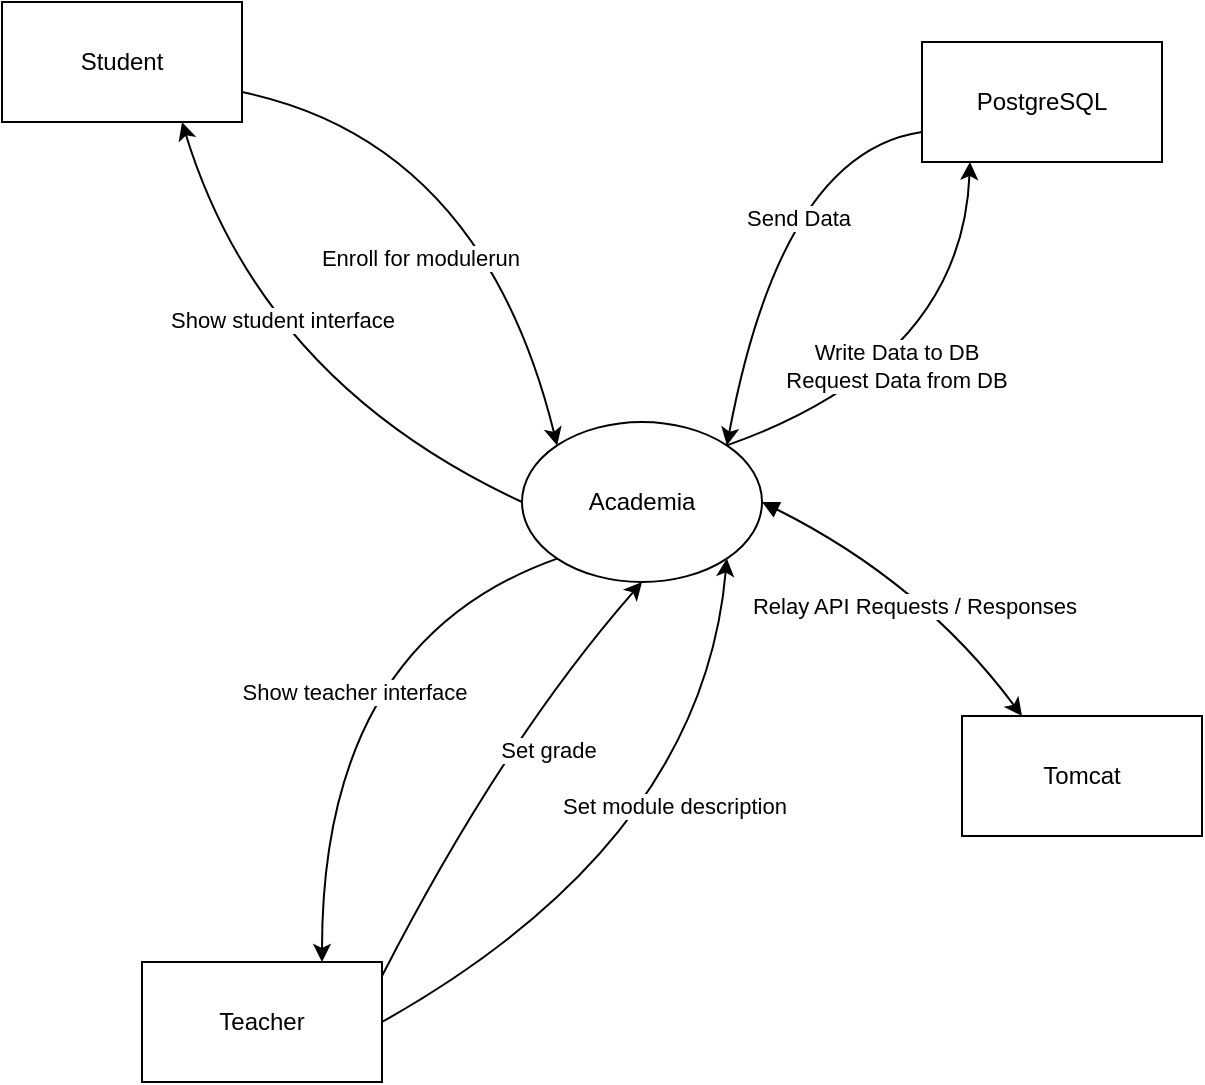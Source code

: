 <mxfile version="17.2.4" type="device"><diagram id="iuJphdSZx1Jmefh4MqGp" name="Page-1"><mxGraphModel dx="1422" dy="766" grid="1" gridSize="10" guides="1" tooltips="1" connect="1" arrows="1" fold="1" page="1" pageScale="1" pageWidth="827" pageHeight="1169" math="0" shadow="0"><root><mxCell id="0"/><mxCell id="1" parent="0"/><mxCell id="AHAOxyoVb803k4RjgoSb-1" value="Academia" style="ellipse;whiteSpace=wrap;html=1;" parent="1" vertex="1"><mxGeometry x="380" y="340" width="120" height="80" as="geometry"/></mxCell><mxCell id="AHAOxyoVb803k4RjgoSb-3" value="PostgreSQL" style="rounded=0;whiteSpace=wrap;html=1;" parent="1" vertex="1"><mxGeometry x="580" y="150" width="120" height="60" as="geometry"/></mxCell><mxCell id="AHAOxyoVb803k4RjgoSb-9" value="" style="curved=1;endArrow=classic;html=1;rounded=0;exitX=1;exitY=0;exitDx=0;exitDy=0;entryX=0.2;entryY=1;entryDx=0;entryDy=0;entryPerimeter=0;" parent="1" source="AHAOxyoVb803k4RjgoSb-1" target="AHAOxyoVb803k4RjgoSb-3" edge="1"><mxGeometry width="50" height="50" relative="1" as="geometry"><mxPoint x="560" y="340" as="sourcePoint"/><mxPoint x="610" y="290" as="targetPoint"/><Array as="points"><mxPoint x="600" y="310"/></Array></mxGeometry></mxCell><mxCell id="AHAOxyoVb803k4RjgoSb-10" value="Write Data to DB&lt;br&gt;Request Data from DB" style="edgeLabel;html=1;align=center;verticalAlign=middle;resizable=0;points=[];" parent="AHAOxyoVb803k4RjgoSb-9" vertex="1" connectable="0"><mxGeometry x="-0.186" y="10" relative="1" as="geometry"><mxPoint x="1" as="offset"/></mxGeometry></mxCell><mxCell id="AHAOxyoVb803k4RjgoSb-11" value="" style="curved=1;endArrow=classic;html=1;rounded=0;exitX=0;exitY=0.75;exitDx=0;exitDy=0;entryX=1;entryY=0;entryDx=0;entryDy=0;" parent="1" source="AHAOxyoVb803k4RjgoSb-3" target="AHAOxyoVb803k4RjgoSb-1" edge="1"><mxGeometry width="50" height="50" relative="1" as="geometry"><mxPoint x="460" y="205" as="sourcePoint"/><mxPoint x="510" y="155" as="targetPoint"/><Array as="points"><mxPoint x="510" y="205"/></Array></mxGeometry></mxCell><mxCell id="AHAOxyoVb803k4RjgoSb-12" value="Send Data" style="edgeLabel;html=1;align=center;verticalAlign=middle;resizable=0;points=[];" parent="AHAOxyoVb803k4RjgoSb-11" vertex="1" connectable="0"><mxGeometry x="-0.076" y="14" relative="1" as="geometry"><mxPoint as="offset"/></mxGeometry></mxCell><mxCell id="AHAOxyoVb803k4RjgoSb-13" value="Tomcat" style="rounded=0;whiteSpace=wrap;html=1;" parent="1" vertex="1"><mxGeometry x="600" y="487" width="120" height="60" as="geometry"/></mxCell><mxCell id="8tgtFt6xjCyjXc4Hqtm8-1" value="Student" style="rounded=0;whiteSpace=wrap;html=1;" vertex="1" parent="1"><mxGeometry x="120" y="130" width="120" height="60" as="geometry"/></mxCell><mxCell id="8tgtFt6xjCyjXc4Hqtm8-2" value="" style="curved=1;endArrow=classic;html=1;rounded=0;entryX=0.75;entryY=1;entryDx=0;entryDy=0;exitX=0;exitY=0.5;exitDx=0;exitDy=0;" edge="1" parent="1" target="8tgtFt6xjCyjXc4Hqtm8-1" source="AHAOxyoVb803k4RjgoSb-1"><mxGeometry width="50" height="50" relative="1" as="geometry"><mxPoint x="374" y="360" as="sourcePoint"/><mxPoint x="260" y="190" as="targetPoint"/><Array as="points"><mxPoint x="250" y="320"/></Array></mxGeometry></mxCell><mxCell id="8tgtFt6xjCyjXc4Hqtm8-3" value="Show student interface" style="edgeLabel;html=1;align=center;verticalAlign=middle;resizable=0;points=[];" vertex="1" connectable="0" parent="8tgtFt6xjCyjXc4Hqtm8-2"><mxGeometry x="0.227" y="-19" relative="1" as="geometry"><mxPoint y="1" as="offset"/></mxGeometry></mxCell><mxCell id="8tgtFt6xjCyjXc4Hqtm8-4" value="" style="curved=1;endArrow=classic;html=1;rounded=0;exitX=1;exitY=0.75;exitDx=0;exitDy=0;entryX=0;entryY=0;entryDx=0;entryDy=0;" edge="1" parent="1" source="8tgtFt6xjCyjXc4Hqtm8-1" target="AHAOxyoVb803k4RjgoSb-1"><mxGeometry width="50" height="50" relative="1" as="geometry"><mxPoint x="340" y="180" as="sourcePoint"/><mxPoint x="391.574" y="331.716" as="targetPoint"/><Array as="points"><mxPoint x="360" y="200"/></Array></mxGeometry></mxCell><mxCell id="8tgtFt6xjCyjXc4Hqtm8-5" value="Enroll for modulerun" style="edgeLabel;html=1;align=center;verticalAlign=middle;resizable=0;points=[];" vertex="1" connectable="0" parent="8tgtFt6xjCyjXc4Hqtm8-4"><mxGeometry x="0.134" y="-30" relative="1" as="geometry"><mxPoint x="-11" y="16" as="offset"/></mxGeometry></mxCell><mxCell id="8tgtFt6xjCyjXc4Hqtm8-6" value="" style="curved=1;endArrow=classic;html=1;rounded=0;exitX=1;exitY=0.5;exitDx=0;exitDy=0;entryX=0.25;entryY=0;entryDx=0;entryDy=0;startArrow=block;startFill=1;" edge="1" parent="1" source="AHAOxyoVb803k4RjgoSb-1" target="AHAOxyoVb803k4RjgoSb-13"><mxGeometry width="50" height="50" relative="1" as="geometry"><mxPoint x="480" y="500" as="sourcePoint"/><mxPoint x="530" y="450" as="targetPoint"/><Array as="points"><mxPoint x="580" y="420"/></Array></mxGeometry></mxCell><mxCell id="8tgtFt6xjCyjXc4Hqtm8-7" value="Relay API Requests / Responses" style="edgeLabel;html=1;align=center;verticalAlign=middle;resizable=0;points=[];" vertex="1" connectable="0" parent="1"><mxGeometry x="450" y="460" as="geometry"><mxPoint x="126" y="-28" as="offset"/></mxGeometry></mxCell><mxCell id="8tgtFt6xjCyjXc4Hqtm8-8" value="Teacher" style="rounded=0;whiteSpace=wrap;html=1;" vertex="1" parent="1"><mxGeometry x="190" y="610" width="120" height="60" as="geometry"/></mxCell><mxCell id="8tgtFt6xjCyjXc4Hqtm8-9" value="" style="curved=1;endArrow=classic;html=1;rounded=0;exitX=1;exitY=0.5;exitDx=0;exitDy=0;entryX=1;entryY=1;entryDx=0;entryDy=0;" edge="1" parent="1" source="8tgtFt6xjCyjXc4Hqtm8-8" target="AHAOxyoVb803k4RjgoSb-1"><mxGeometry width="50" height="50" relative="1" as="geometry"><mxPoint x="290" y="610" as="sourcePoint"/><mxPoint x="340" y="560" as="targetPoint"/><Array as="points"><mxPoint x="470" y="550"/></Array></mxGeometry></mxCell><mxCell id="8tgtFt6xjCyjXc4Hqtm8-10" value="Set module description" style="edgeLabel;html=1;align=center;verticalAlign=middle;resizable=0;points=[];" vertex="1" connectable="0" parent="8tgtFt6xjCyjXc4Hqtm8-9"><mxGeometry x="0.227" y="16" relative="1" as="geometry"><mxPoint as="offset"/></mxGeometry></mxCell><mxCell id="8tgtFt6xjCyjXc4Hqtm8-11" value="" style="curved=1;endArrow=classic;html=1;rounded=0;exitX=1;exitY=0.117;exitDx=0;exitDy=0;exitPerimeter=0;entryX=0.5;entryY=1;entryDx=0;entryDy=0;" edge="1" parent="1" source="8tgtFt6xjCyjXc4Hqtm8-8" target="AHAOxyoVb803k4RjgoSb-1"><mxGeometry width="50" height="50" relative="1" as="geometry"><mxPoint x="250" y="510" as="sourcePoint"/><mxPoint x="300" y="460" as="targetPoint"/><Array as="points"><mxPoint x="370" y="500"/></Array></mxGeometry></mxCell><mxCell id="8tgtFt6xjCyjXc4Hqtm8-12" value="Set grade" style="edgeLabel;html=1;align=center;verticalAlign=middle;resizable=0;points=[];" vertex="1" connectable="0" parent="8tgtFt6xjCyjXc4Hqtm8-11"><mxGeometry x="0.197" y="-19" relative="1" as="geometry"><mxPoint x="1" as="offset"/></mxGeometry></mxCell><mxCell id="8tgtFt6xjCyjXc4Hqtm8-13" value="" style="curved=1;endArrow=classic;html=1;rounded=0;exitX=0;exitY=1;exitDx=0;exitDy=0;entryX=0.75;entryY=0;entryDx=0;entryDy=0;" edge="1" parent="1" source="AHAOxyoVb803k4RjgoSb-1" target="8tgtFt6xjCyjXc4Hqtm8-8"><mxGeometry width="50" height="50" relative="1" as="geometry"><mxPoint x="160" y="430" as="sourcePoint"/><mxPoint x="210" y="380" as="targetPoint"/><Array as="points"><mxPoint x="280" y="450"/></Array></mxGeometry></mxCell><mxCell id="8tgtFt6xjCyjXc4Hqtm8-14" value="Show teacher interface" style="edgeLabel;html=1;align=center;verticalAlign=middle;resizable=0;points=[];" vertex="1" connectable="0" parent="8tgtFt6xjCyjXc4Hqtm8-13"><mxGeometry x="-0.167" y="28" relative="1" as="geometry"><mxPoint as="offset"/></mxGeometry></mxCell></root></mxGraphModel></diagram></mxfile>